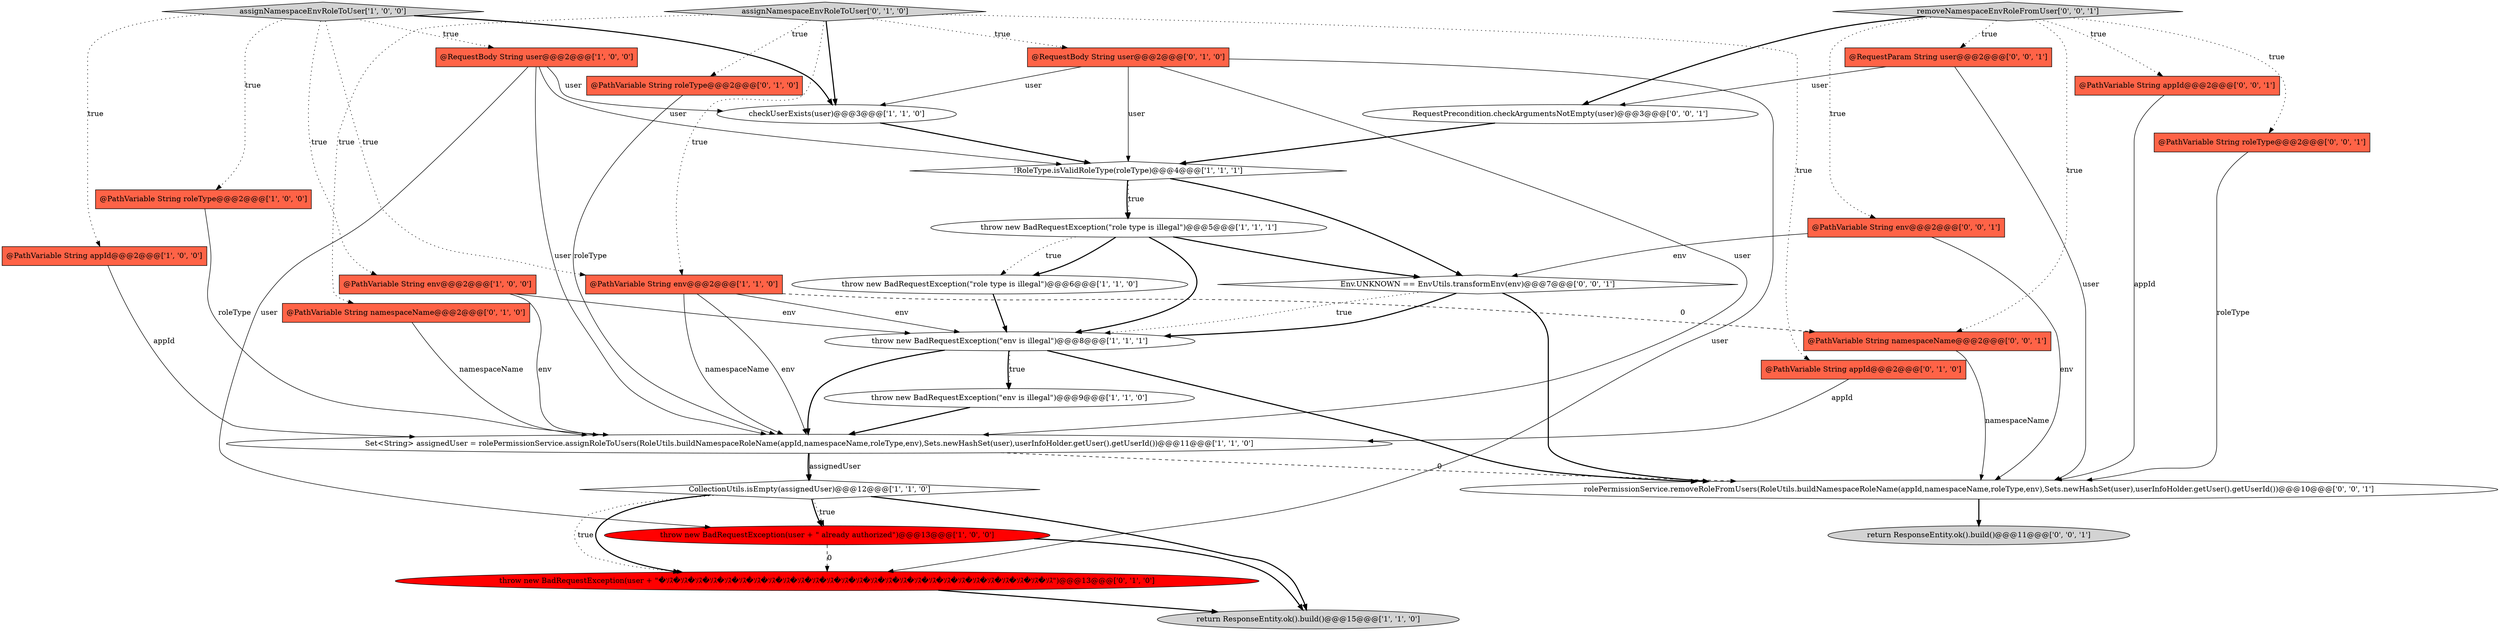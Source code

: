 digraph {
9 [style = filled, label = "@PathVariable String env@@@2@@@['1', '1', '0']", fillcolor = tomato, shape = box image = "AAA0AAABBB1BBB"];
18 [style = filled, label = "@RequestBody String user@@@2@@@['0', '1', '0']", fillcolor = tomato, shape = box image = "AAA0AAABBB2BBB"];
10 [style = filled, label = "Set<String> assignedUser = rolePermissionService.assignRoleToUsers(RoleUtils.buildNamespaceRoleName(appId,namespaceName,roleType,env),Sets.newHashSet(user),userInfoHolder.getUser().getUserId())@@@11@@@['1', '1', '0']", fillcolor = white, shape = ellipse image = "AAA0AAABBB1BBB"];
19 [style = filled, label = "assignNamespaceEnvRoleToUser['0', '1', '0']", fillcolor = lightgray, shape = diamond image = "AAA0AAABBB2BBB"];
20 [style = filled, label = "@PathVariable String namespaceName@@@2@@@['0', '1', '0']", fillcolor = tomato, shape = box image = "AAA0AAABBB2BBB"];
4 [style = filled, label = "@PathVariable String env@@@2@@@['1', '0', '0']", fillcolor = tomato, shape = box image = "AAA0AAABBB1BBB"];
5 [style = filled, label = "@RequestBody String user@@@2@@@['1', '0', '0']", fillcolor = tomato, shape = box image = "AAA0AAABBB1BBB"];
16 [style = filled, label = "@PathVariable String appId@@@2@@@['0', '1', '0']", fillcolor = tomato, shape = box image = "AAA0AAABBB2BBB"];
30 [style = filled, label = "return ResponseEntity.ok().build()@@@11@@@['0', '0', '1']", fillcolor = lightgray, shape = ellipse image = "AAA0AAABBB3BBB"];
0 [style = filled, label = "CollectionUtils.isEmpty(assignedUser)@@@12@@@['1', '1', '0']", fillcolor = white, shape = diamond image = "AAA0AAABBB1BBB"];
8 [style = filled, label = "@PathVariable String roleType@@@2@@@['1', '0', '0']", fillcolor = tomato, shape = box image = "AAA0AAABBB1BBB"];
1 [style = filled, label = "throw new BadRequestException(\"env is illegal\")@@@9@@@['1', '1', '0']", fillcolor = white, shape = ellipse image = "AAA0AAABBB1BBB"];
11 [style = filled, label = "return ResponseEntity.ok().build()@@@15@@@['1', '1', '0']", fillcolor = lightgray, shape = ellipse image = "AAA0AAABBB1BBB"];
17 [style = filled, label = "@PathVariable String roleType@@@2@@@['0', '1', '0']", fillcolor = tomato, shape = box image = "AAA0AAABBB2BBB"];
28 [style = filled, label = "@RequestParam String user@@@2@@@['0', '0', '1']", fillcolor = tomato, shape = box image = "AAA0AAABBB3BBB"];
7 [style = filled, label = "throw new BadRequestException(\"role type is illegal\")@@@5@@@['1', '1', '1']", fillcolor = white, shape = ellipse image = "AAA0AAABBB1BBB"];
13 [style = filled, label = "checkUserExists(user)@@@3@@@['1', '1', '0']", fillcolor = white, shape = ellipse image = "AAA0AAABBB1BBB"];
27 [style = filled, label = "removeNamespaceEnvRoleFromUser['0', '0', '1']", fillcolor = lightgray, shape = diamond image = "AAA0AAABBB3BBB"];
12 [style = filled, label = "throw new BadRequestException(\"role type is illegal\")@@@6@@@['1', '1', '0']", fillcolor = white, shape = ellipse image = "AAA0AAABBB1BBB"];
21 [style = filled, label = "throw new BadRequestException(user + \"�ｿｽ�ｿｽ�ｿｽ�ｿｽ�ｿｽ�ｿｽ�ｿｽ�ｿｽ�ｿｽ�ｿｽ�ｿｽ�ｿｽ�ｿｽ�ｿｽ�ｿｽ�ｿｽ�ｿｽ�ｿｽ�ｿｽ�ｿｽ�ｿｽ�ｿｽ�ｿｽ�ｿｽ�ｿｽ�ｿｽ�ｿｽ\")@@@13@@@['0', '1', '0']", fillcolor = red, shape = ellipse image = "AAA1AAABBB2BBB"];
26 [style = filled, label = "@PathVariable String appId@@@2@@@['0', '0', '1']", fillcolor = tomato, shape = box image = "AAA0AAABBB3BBB"];
2 [style = filled, label = "throw new BadRequestException(\"env is illegal\")@@@8@@@['1', '1', '1']", fillcolor = white, shape = ellipse image = "AAA0AAABBB1BBB"];
25 [style = filled, label = "rolePermissionService.removeRoleFromUsers(RoleUtils.buildNamespaceRoleName(appId,namespaceName,roleType,env),Sets.newHashSet(user),userInfoHolder.getUser().getUserId())@@@10@@@['0', '0', '1']", fillcolor = white, shape = ellipse image = "AAA0AAABBB3BBB"];
23 [style = filled, label = "RequestPrecondition.checkArgumentsNotEmpty(user)@@@3@@@['0', '0', '1']", fillcolor = white, shape = ellipse image = "AAA0AAABBB3BBB"];
29 [style = filled, label = "@PathVariable String namespaceName@@@2@@@['0', '0', '1']", fillcolor = tomato, shape = box image = "AAA0AAABBB3BBB"];
14 [style = filled, label = "throw new BadRequestException(user + \" already authorized\")@@@13@@@['1', '0', '0']", fillcolor = red, shape = ellipse image = "AAA1AAABBB1BBB"];
6 [style = filled, label = "assignNamespaceEnvRoleToUser['1', '0', '0']", fillcolor = lightgray, shape = diamond image = "AAA0AAABBB1BBB"];
22 [style = filled, label = "@PathVariable String roleType@@@2@@@['0', '0', '1']", fillcolor = tomato, shape = box image = "AAA0AAABBB3BBB"];
24 [style = filled, label = "@PathVariable String env@@@2@@@['0', '0', '1']", fillcolor = tomato, shape = box image = "AAA0AAABBB3BBB"];
15 [style = filled, label = "!RoleType.isValidRoleType(roleType)@@@4@@@['1', '1', '1']", fillcolor = white, shape = diamond image = "AAA0AAABBB1BBB"];
3 [style = filled, label = "@PathVariable String appId@@@2@@@['1', '0', '0']", fillcolor = tomato, shape = box image = "AAA0AAABBB1BBB"];
31 [style = filled, label = "Env.UNKNOWN == EnvUtils.transformEnv(env)@@@7@@@['0', '0', '1']", fillcolor = white, shape = diamond image = "AAA0AAABBB3BBB"];
8->10 [style = solid, label="roleType"];
31->25 [style = bold, label=""];
27->22 [style = dotted, label="true"];
15->7 [style = bold, label=""];
24->31 [style = solid, label="env"];
18->13 [style = solid, label="user"];
7->12 [style = bold, label=""];
19->17 [style = dotted, label="true"];
5->14 [style = solid, label="user"];
18->15 [style = solid, label="user"];
2->1 [style = bold, label=""];
25->30 [style = bold, label=""];
19->20 [style = dotted, label="true"];
27->26 [style = dotted, label="true"];
5->13 [style = solid, label="user"];
20->10 [style = solid, label="namespaceName"];
5->15 [style = solid, label="user"];
23->15 [style = bold, label=""];
3->10 [style = solid, label="appId"];
19->18 [style = dotted, label="true"];
0->11 [style = bold, label=""];
24->25 [style = solid, label="env"];
31->2 [style = bold, label=""];
0->21 [style = bold, label=""];
26->25 [style = solid, label="appId"];
7->31 [style = bold, label=""];
27->24 [style = dotted, label="true"];
15->7 [style = dotted, label="true"];
2->10 [style = bold, label=""];
17->10 [style = solid, label="roleType"];
28->23 [style = solid, label="user"];
16->10 [style = solid, label="appId"];
7->12 [style = dotted, label="true"];
18->21 [style = solid, label="user"];
27->28 [style = dotted, label="true"];
12->2 [style = bold, label=""];
0->14 [style = bold, label=""];
0->21 [style = dotted, label="true"];
19->13 [style = bold, label=""];
6->4 [style = dotted, label="true"];
9->29 [style = dashed, label="0"];
21->11 [style = bold, label=""];
9->2 [style = solid, label="env"];
15->31 [style = bold, label=""];
29->25 [style = solid, label="namespaceName"];
7->2 [style = bold, label=""];
2->1 [style = dotted, label="true"];
10->0 [style = solid, label="assignedUser"];
6->13 [style = bold, label=""];
6->9 [style = dotted, label="true"];
10->0 [style = bold, label=""];
6->8 [style = dotted, label="true"];
4->2 [style = solid, label="env"];
4->10 [style = solid, label="env"];
28->25 [style = solid, label="user"];
19->16 [style = dotted, label="true"];
19->9 [style = dotted, label="true"];
27->29 [style = dotted, label="true"];
31->2 [style = dotted, label="true"];
5->10 [style = solid, label="user"];
9->10 [style = solid, label="namespaceName"];
9->10 [style = solid, label="env"];
0->14 [style = dotted, label="true"];
27->23 [style = bold, label=""];
14->21 [style = dashed, label="0"];
13->15 [style = bold, label=""];
6->3 [style = dotted, label="true"];
1->10 [style = bold, label=""];
18->10 [style = solid, label="user"];
14->11 [style = bold, label=""];
2->25 [style = bold, label=""];
10->25 [style = dashed, label="0"];
6->5 [style = dotted, label="true"];
22->25 [style = solid, label="roleType"];
}
